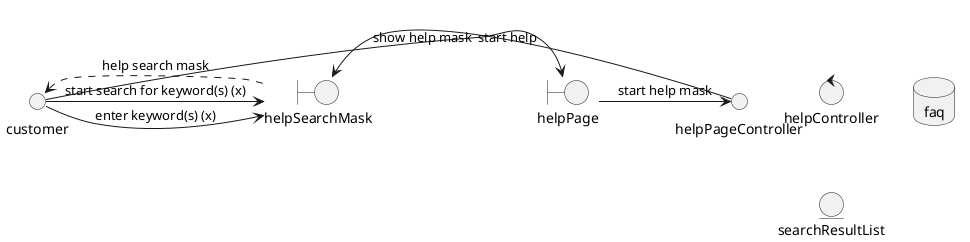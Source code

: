 @startuml


control helpController
boundary helpSearchMask
boundary helpPage
database faq
entity searchResultList


customer -> helpPage: start help
helpPage -> helpPageController: start help mask
helpSearchMask <- helpPageController: show help mask
customer <. helpSearchMask: help search mask
customer -> helpSearchMask: enter keyword(s) (x)
customer -> helpSearchMask: start search for keyword(s) (x)




@enduml
